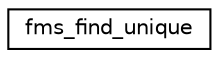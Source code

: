 digraph "Graphical Class Hierarchy"
{
 // INTERACTIVE_SVG=YES
 // LATEX_PDF_SIZE
  edge [fontname="Helvetica",fontsize="10",labelfontname="Helvetica",labelfontsize="10"];
  node [fontname="Helvetica",fontsize="10",shape=record];
  rankdir="LR";
  Node0 [label="fms_find_unique",height=0.2,width=0.4,color="black", fillcolor="white", style="filled",URL="$interfacefms__string__utils__mod_1_1fms__find__unique.html",tooltip="c function that finds the number of unique strings in an array of c pointers"];
}
